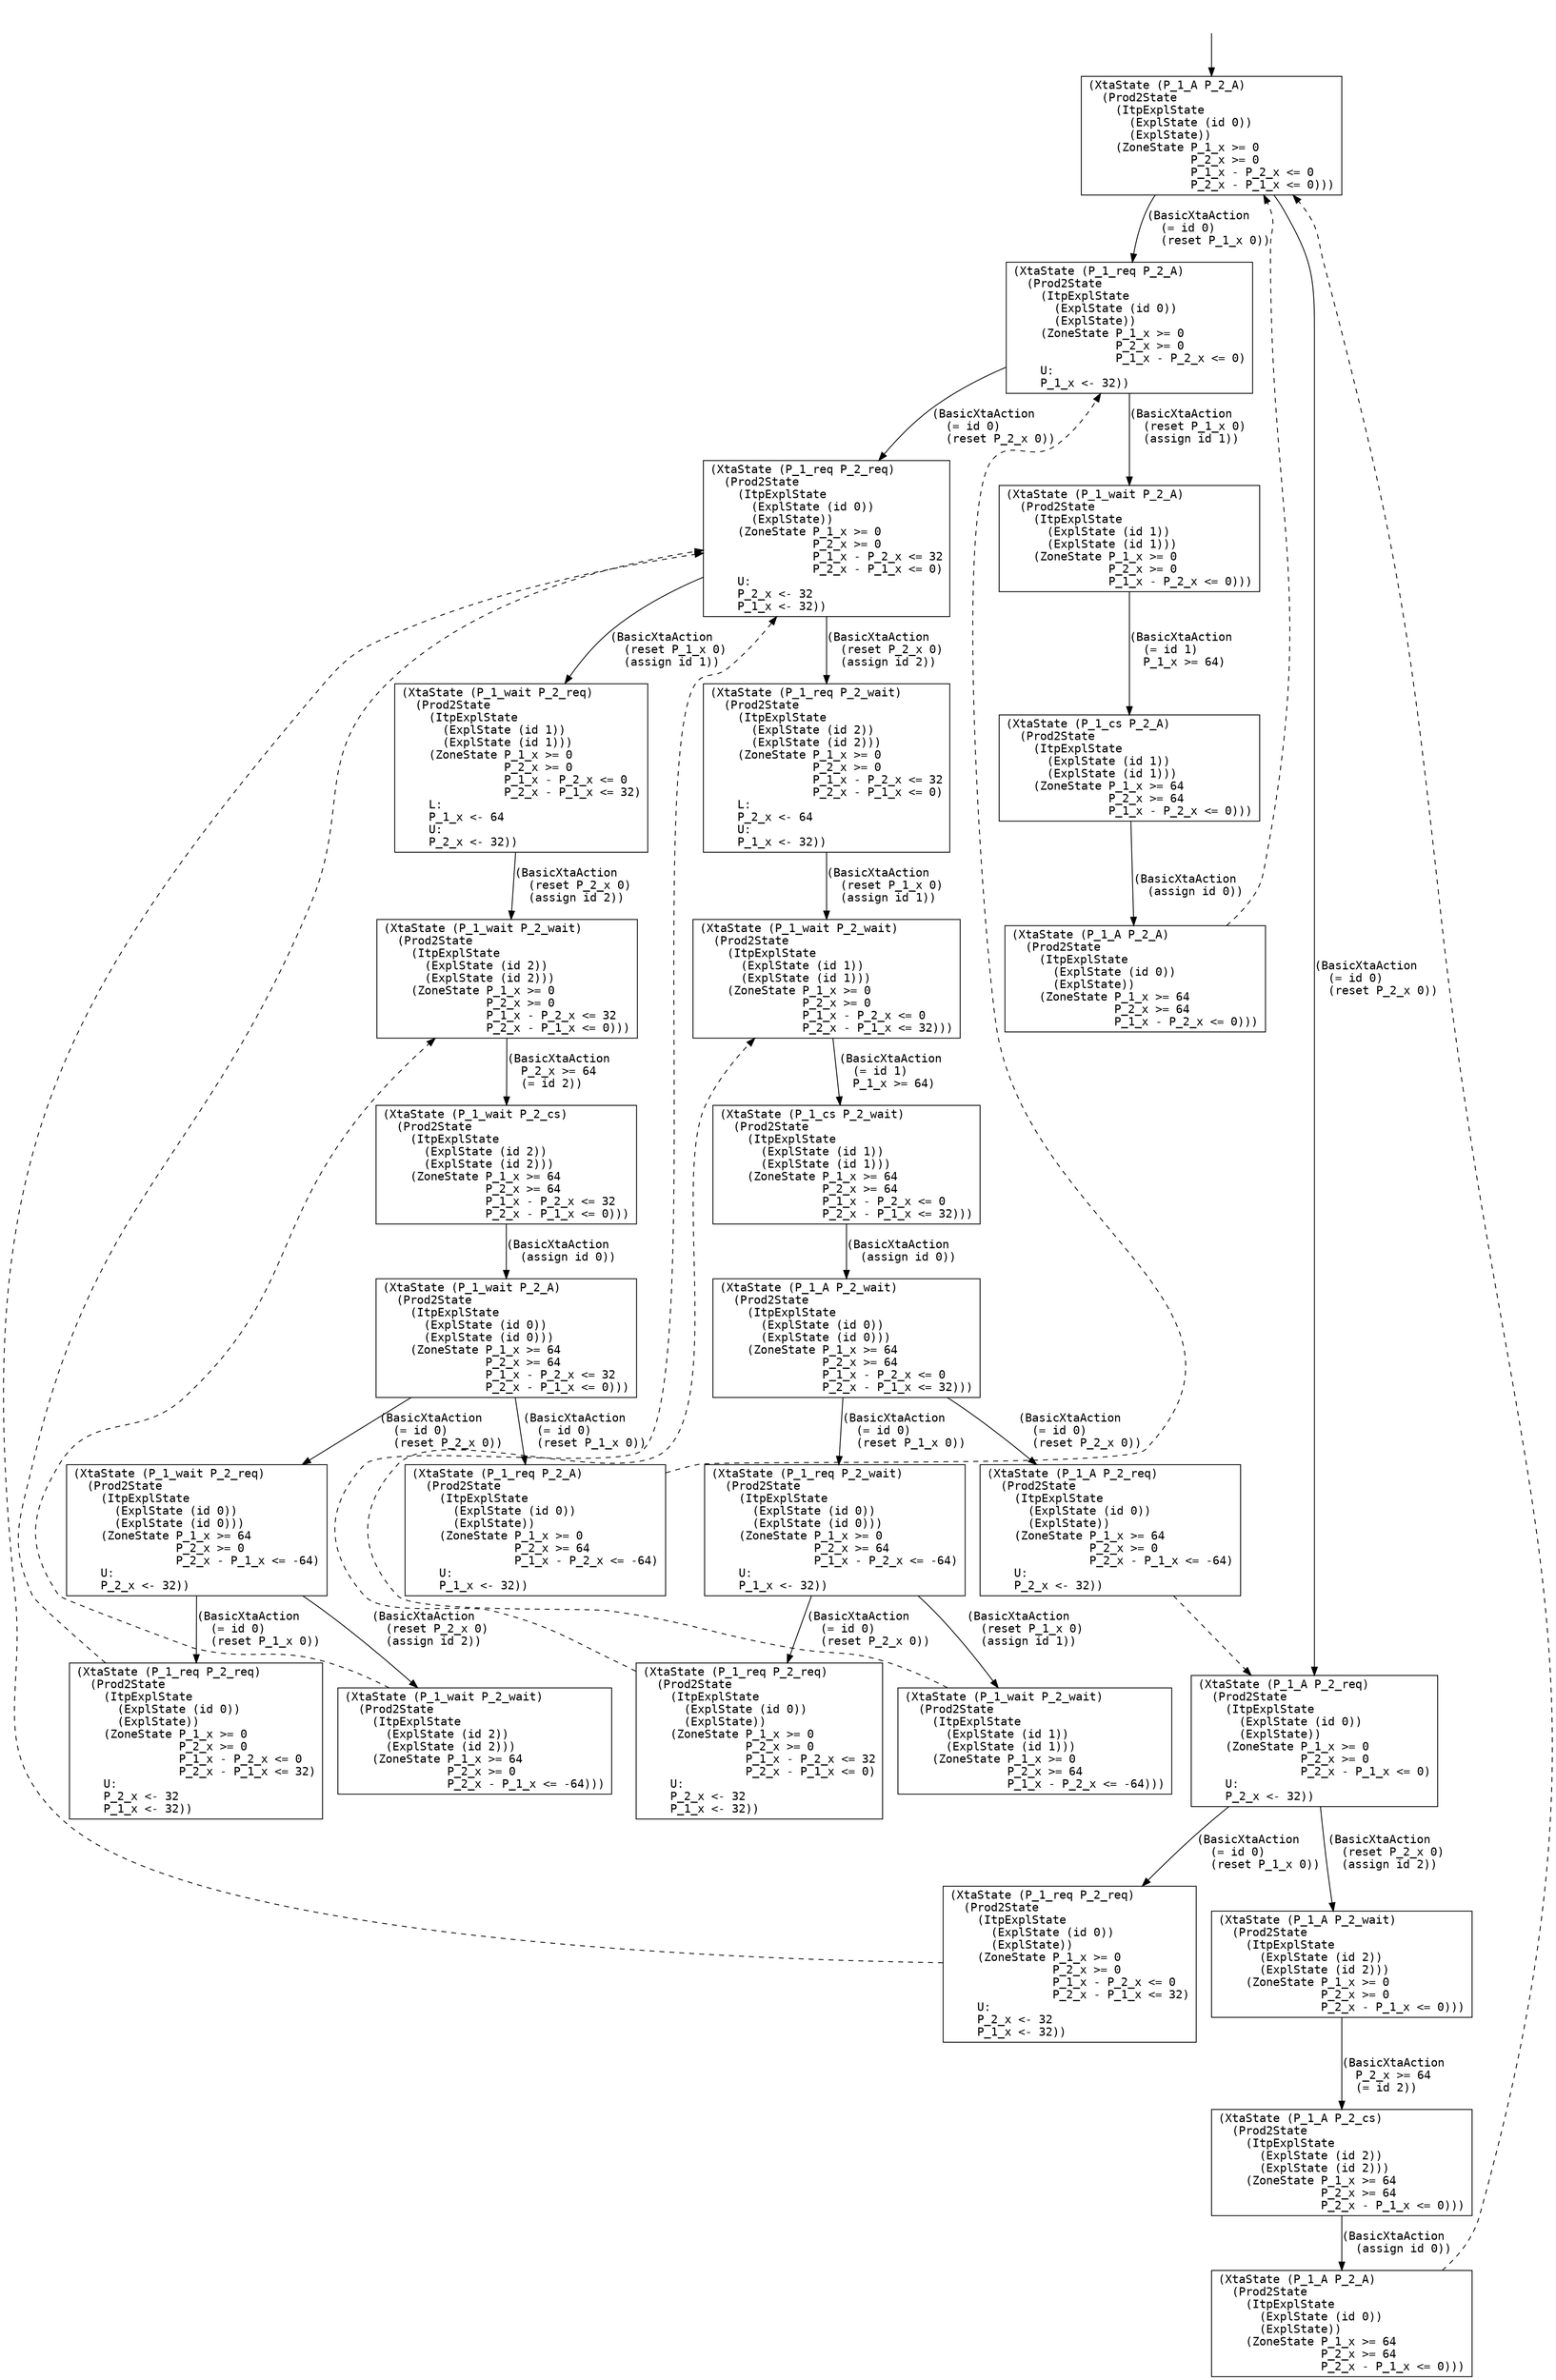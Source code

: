 digraph arg {
	label="";
		node_0 [label="(XtaState (P_1_A P_2_A)\l  (Prod2State\l    (ItpExplState\l      (ExplState (id 0))\l      (ExplState))\l    (ZoneState P_1_x >= 0\l               P_2_x >= 0\l               P_1_x - P_2_x <= 0\l               P_2_x - P_1_x <= 0)))\l",style="solid,filled",fontname="courier",fillcolor="#FFFFFF",color="#000000",shape=rectangle];
		node_1 [label="(XtaState (P_1_req P_2_A)\l  (Prod2State\l    (ItpExplState\l      (ExplState (id 0))\l      (ExplState))\l    (ZoneState P_1_x >= 0\l               P_2_x >= 0\l               P_1_x - P_2_x <= 0)\l    U:\l    P_1_x <- 32))\l",style="solid,filled",fontname="courier",fillcolor="#FFFFFF",color="#000000",shape=rectangle];
		node_3 [label="(XtaState (P_1_wait P_2_A)\l  (Prod2State\l    (ItpExplState\l      (ExplState (id 1))\l      (ExplState (id 1)))\l    (ZoneState P_1_x >= 0\l               P_2_x >= 0\l               P_1_x - P_2_x <= 0)))\l",style="solid,filled",fontname="courier",fillcolor="#FFFFFF",color="#000000",shape=rectangle];
		node_7 [label="(XtaState (P_1_cs P_2_A)\l  (Prod2State\l    (ItpExplState\l      (ExplState (id 1))\l      (ExplState (id 1)))\l    (ZoneState P_1_x >= 64\l               P_2_x >= 64\l               P_1_x - P_2_x <= 0)))\l",style="solid,filled",fontname="courier",fillcolor="#FFFFFF",color="#000000",shape=rectangle];
		node_11 [label="(XtaState (P_1_A P_2_A)\l  (Prod2State\l    (ItpExplState\l      (ExplState (id 0))\l      (ExplState))\l    (ZoneState P_1_x >= 64\l               P_2_x >= 64\l               P_1_x - P_2_x <= 0)))\l",style="solid,filled",fontname="courier",fillcolor="#FFFFFF",color="#000000",shape=rectangle];
		node_4 [label="(XtaState (P_1_req P_2_req)\l  (Prod2State\l    (ItpExplState\l      (ExplState (id 0))\l      (ExplState))\l    (ZoneState P_1_x >= 0\l               P_2_x >= 0\l               P_1_x - P_2_x <= 32\l               P_2_x - P_1_x <= 0)\l    U:\l    P_2_x <- 32\l    P_1_x <- 32))\l",style="solid,filled",fontname="courier",fillcolor="#FFFFFF",color="#000000",shape=rectangle];
		node_9 [label="(XtaState (P_1_req P_2_wait)\l  (Prod2State\l    (ItpExplState\l      (ExplState (id 2))\l      (ExplState (id 2)))\l    (ZoneState P_1_x >= 0\l               P_2_x >= 0\l               P_1_x - P_2_x <= 32\l               P_2_x - P_1_x <= 0)\l    L:\l    P_2_x <- 64\l    U:\l    P_1_x <- 32))\l",style="solid,filled",fontname="courier",fillcolor="#FFFFFF",color="#000000",shape=rectangle];
		node_13 [label="(XtaState (P_1_wait P_2_wait)\l  (Prod2State\l    (ItpExplState\l      (ExplState (id 1))\l      (ExplState (id 1)))\l    (ZoneState P_1_x >= 0\l               P_2_x >= 0\l               P_1_x - P_2_x <= 0\l               P_2_x - P_1_x <= 32)))\l",style="solid,filled",fontname="courier",fillcolor="#FFFFFF",color="#000000",shape=rectangle];
		node_16 [label="(XtaState (P_1_cs P_2_wait)\l  (Prod2State\l    (ItpExplState\l      (ExplState (id 1))\l      (ExplState (id 1)))\l    (ZoneState P_1_x >= 64\l               P_2_x >= 64\l               P_1_x - P_2_x <= 0\l               P_2_x - P_1_x <= 32)))\l",style="solid,filled",fontname="courier",fillcolor="#FFFFFF",color="#000000",shape=rectangle];
		node_18 [label="(XtaState (P_1_A P_2_wait)\l  (Prod2State\l    (ItpExplState\l      (ExplState (id 0))\l      (ExplState (id 0)))\l    (ZoneState P_1_x >= 64\l               P_2_x >= 64\l               P_1_x - P_2_x <= 0\l               P_2_x - P_1_x <= 32)))\l",style="solid,filled",fontname="courier",fillcolor="#FFFFFF",color="#000000",shape=rectangle];
		node_22 [label="(XtaState (P_1_A P_2_req)\l  (Prod2State\l    (ItpExplState\l      (ExplState (id 0))\l      (ExplState))\l    (ZoneState P_1_x >= 64\l               P_2_x >= 0\l               P_2_x - P_1_x <= -64)\l    U:\l    P_2_x <- 32))\l",style="solid,filled",fontname="courier",fillcolor="#FFFFFF",color="#000000",shape=rectangle];
		node_2 [label="(XtaState (P_1_A P_2_req)\l  (Prod2State\l    (ItpExplState\l      (ExplState (id 0))\l      (ExplState))\l    (ZoneState P_1_x >= 0\l               P_2_x >= 0\l               P_2_x - P_1_x <= 0)\l    U:\l    P_2_x <- 32))\l",style="solid,filled",fontname="courier",fillcolor="#FFFFFF",color="#000000",shape=rectangle];
		node_6 [label="(XtaState (P_1_A P_2_wait)\l  (Prod2State\l    (ItpExplState\l      (ExplState (id 2))\l      (ExplState (id 2)))\l    (ZoneState P_1_x >= 0\l               P_2_x >= 0\l               P_2_x - P_1_x <= 0)))\l",style="solid,filled",fontname="courier",fillcolor="#FFFFFF",color="#000000",shape=rectangle];
		node_10 [label="(XtaState (P_1_A P_2_cs)\l  (Prod2State\l    (ItpExplState\l      (ExplState (id 2))\l      (ExplState (id 2)))\l    (ZoneState P_1_x >= 64\l               P_2_x >= 64\l               P_2_x - P_1_x <= 0)))\l",style="solid,filled",fontname="courier",fillcolor="#FFFFFF",color="#000000",shape=rectangle];
		node_14 [label="(XtaState (P_1_A P_2_A)\l  (Prod2State\l    (ItpExplState\l      (ExplState (id 0))\l      (ExplState))\l    (ZoneState P_1_x >= 64\l               P_2_x >= 64\l               P_2_x - P_1_x <= 0)))\l",style="solid,filled",fontname="courier",fillcolor="#FFFFFF",color="#000000",shape=rectangle];
		node_5 [label="(XtaState (P_1_req P_2_req)\l  (Prod2State\l    (ItpExplState\l      (ExplState (id 0))\l      (ExplState))\l    (ZoneState P_1_x >= 0\l               P_2_x >= 0\l               P_1_x - P_2_x <= 0\l               P_2_x - P_1_x <= 32)\l    U:\l    P_2_x <- 32\l    P_1_x <- 32))\l",style="solid,filled",fontname="courier",fillcolor="#FFFFFF",color="#000000",shape=rectangle];
		node_21 [label="(XtaState (P_1_req P_2_wait)\l  (Prod2State\l    (ItpExplState\l      (ExplState (id 0))\l      (ExplState (id 0)))\l    (ZoneState P_1_x >= 0\l               P_2_x >= 64\l               P_1_x - P_2_x <= -64)\l    U:\l    P_1_x <- 32))\l",style="solid,filled",fontname="courier",fillcolor="#FFFFFF",color="#000000",shape=rectangle];
		node_26 [label="(XtaState (P_1_req P_2_req)\l  (Prod2State\l    (ItpExplState\l      (ExplState (id 0))\l      (ExplState))\l    (ZoneState P_1_x >= 0\l               P_2_x >= 0\l               P_1_x - P_2_x <= 32\l               P_2_x - P_1_x <= 0)\l    U:\l    P_2_x <- 32\l    P_1_x <- 32))\l",style="solid,filled",fontname="courier",fillcolor="#FFFFFF",color="#000000",shape=rectangle];
		node_25 [label="(XtaState (P_1_wait P_2_wait)\l  (Prod2State\l    (ItpExplState\l      (ExplState (id 1))\l      (ExplState (id 1)))\l    (ZoneState P_1_x >= 0\l               P_2_x >= 64\l               P_1_x - P_2_x <= -64)))\l",style="solid,filled",fontname="courier",fillcolor="#FFFFFF",color="#000000",shape=rectangle];
		node_8 [label="(XtaState (P_1_wait P_2_req)\l  (Prod2State\l    (ItpExplState\l      (ExplState (id 1))\l      (ExplState (id 1)))\l    (ZoneState P_1_x >= 0\l               P_2_x >= 0\l               P_1_x - P_2_x <= 0\l               P_2_x - P_1_x <= 32)\l    L:\l    P_1_x <- 64\l    U:\l    P_2_x <- 32))\l",style="solid,filled",fontname="courier",fillcolor="#FFFFFF",color="#000000",shape=rectangle];
		node_12 [label="(XtaState (P_1_wait P_2_wait)\l  (Prod2State\l    (ItpExplState\l      (ExplState (id 2))\l      (ExplState (id 2)))\l    (ZoneState P_1_x >= 0\l               P_2_x >= 0\l               P_1_x - P_2_x <= 32\l               P_2_x - P_1_x <= 0)))\l",style="solid,filled",fontname="courier",fillcolor="#FFFFFF",color="#000000",shape=rectangle];
		node_15 [label="(XtaState (P_1_wait P_2_cs)\l  (Prod2State\l    (ItpExplState\l      (ExplState (id 2))\l      (ExplState (id 2)))\l    (ZoneState P_1_x >= 64\l               P_2_x >= 64\l               P_1_x - P_2_x <= 32\l               P_2_x - P_1_x <= 0)))\l",style="solid,filled",fontname="courier",fillcolor="#FFFFFF",color="#000000",shape=rectangle];
		node_17 [label="(XtaState (P_1_wait P_2_A)\l  (Prod2State\l    (ItpExplState\l      (ExplState (id 0))\l      (ExplState (id 0)))\l    (ZoneState P_1_x >= 64\l               P_2_x >= 64\l               P_1_x - P_2_x <= 32\l               P_2_x - P_1_x <= 0)))\l",style="solid,filled",fontname="courier",fillcolor="#FFFFFF",color="#000000",shape=rectangle];
		node_20 [label="(XtaState (P_1_wait P_2_req)\l  (Prod2State\l    (ItpExplState\l      (ExplState (id 0))\l      (ExplState (id 0)))\l    (ZoneState P_1_x >= 64\l               P_2_x >= 0\l               P_2_x - P_1_x <= -64)\l    U:\l    P_2_x <- 32))\l",style="solid,filled",fontname="courier",fillcolor="#FFFFFF",color="#000000",shape=rectangle];
		node_23 [label="(XtaState (P_1_req P_2_req)\l  (Prod2State\l    (ItpExplState\l      (ExplState (id 0))\l      (ExplState))\l    (ZoneState P_1_x >= 0\l               P_2_x >= 0\l               P_1_x - P_2_x <= 0\l               P_2_x - P_1_x <= 32)\l    U:\l    P_2_x <- 32\l    P_1_x <- 32))\l",style="solid,filled",fontname="courier",fillcolor="#FFFFFF",color="#000000",shape=rectangle];
		node_24 [label="(XtaState (P_1_wait P_2_wait)\l  (Prod2State\l    (ItpExplState\l      (ExplState (id 2))\l      (ExplState (id 2)))\l    (ZoneState P_1_x >= 64\l               P_2_x >= 0\l               P_2_x - P_1_x <= -64)))\l",style="solid,filled",fontname="courier",fillcolor="#FFFFFF",color="#000000",shape=rectangle];
		node_19 [label="(XtaState (P_1_req P_2_A)\l  (Prod2State\l    (ItpExplState\l      (ExplState (id 0))\l      (ExplState))\l    (ZoneState P_1_x >= 0\l               P_2_x >= 64\l               P_1_x - P_2_x <= -64)\l    U:\l    P_1_x <- 32))\l",style="solid,filled",fontname="courier",fillcolor="#FFFFFF",color="#000000",shape=rectangle];
		phantom_init0 [label="\n",style="solid,filled",fillcolor="#FFFFFF",color="#FFFFFF",shape=ellipse];
	node_0 -> node_1 [label="(BasicXtaAction\l  (= id 0)\l  (reset P_1_x 0))\l",color="#000000",style=solid,fontname="courier"];
	node_0 -> node_2 [label="(BasicXtaAction\l  (= id 0)\l  (reset P_2_x 0))\l",color="#000000",style=solid,fontname="courier"];
	node_1 -> node_3 [label="(BasicXtaAction\l  (reset P_1_x 0)\l  (assign id 1))\l",color="#000000",style=solid,fontname="courier"];
	node_1 -> node_4 [label="(BasicXtaAction\l  (= id 0)\l  (reset P_2_x 0))\l",color="#000000",style=solid,fontname="courier"];
	node_3 -> node_7 [label="(BasicXtaAction\l  (= id 1)\l  P_1_x >= 64)\l",color="#000000",style=solid,fontname="courier"];
	node_7 -> node_11 [label="(BasicXtaAction\l  (assign id 0))\l",color="#000000",style=solid,fontname="courier"];
	node_11 -> node_0 [label="\n",color="#000000",style=dashed,weight="0"];
	node_4 -> node_9 [label="(BasicXtaAction\l  (reset P_2_x 0)\l  (assign id 2))\l",color="#000000",style=solid,fontname="courier"];
	node_4 -> node_8 [label="(BasicXtaAction\l  (reset P_1_x 0)\l  (assign id 1))\l",color="#000000",style=solid,fontname="courier"];
	node_9 -> node_13 [label="(BasicXtaAction\l  (reset P_1_x 0)\l  (assign id 1))\l",color="#000000",style=solid,fontname="courier"];
	node_13 -> node_16 [label="(BasicXtaAction\l  (= id 1)\l  P_1_x >= 64)\l",color="#000000",style=solid,fontname="courier"];
	node_16 -> node_18 [label="(BasicXtaAction\l  (assign id 0))\l",color="#000000",style=solid,fontname="courier"];
	node_18 -> node_22 [label="(BasicXtaAction\l  (= id 0)\l  (reset P_2_x 0))\l",color="#000000",style=solid,fontname="courier"];
	node_18 -> node_21 [label="(BasicXtaAction\l  (= id 0)\l  (reset P_1_x 0))\l",color="#000000",style=solid,fontname="courier"];
	node_22 -> node_2 [label="\n",color="#000000",style=dashed,weight="0"];
	node_2 -> node_6 [label="(BasicXtaAction\l  (reset P_2_x 0)\l  (assign id 2))\l",color="#000000",style=solid,fontname="courier"];
	node_2 -> node_5 [label="(BasicXtaAction\l  (= id 0)\l  (reset P_1_x 0))\l",color="#000000",style=solid,fontname="courier"];
	node_6 -> node_10 [label="(BasicXtaAction\l  P_2_x >= 64\l  (= id 2))\l",color="#000000",style=solid,fontname="courier"];
	node_10 -> node_14 [label="(BasicXtaAction\l  (assign id 0))\l",color="#000000",style=solid,fontname="courier"];
	node_14 -> node_0 [label="\n",color="#000000",style=dashed,weight="0"];
	node_5 -> node_4 [label="\n",color="#000000",style=dashed,weight="0"];
	node_21 -> node_26 [label="(BasicXtaAction\l  (= id 0)\l  (reset P_2_x 0))\l",color="#000000",style=solid,fontname="courier"];
	node_21 -> node_25 [label="(BasicXtaAction\l  (reset P_1_x 0)\l  (assign id 1))\l",color="#000000",style=solid,fontname="courier"];
	node_26 -> node_4 [label="\n",color="#000000",style=dashed,weight="0"];
	node_25 -> node_13 [label="\n",color="#000000",style=dashed,weight="0"];
	node_8 -> node_12 [label="(BasicXtaAction\l  (reset P_2_x 0)\l  (assign id 2))\l",color="#000000",style=solid,fontname="courier"];
	node_12 -> node_15 [label="(BasicXtaAction\l  P_2_x >= 64\l  (= id 2))\l",color="#000000",style=solid,fontname="courier"];
	node_15 -> node_17 [label="(BasicXtaAction\l  (assign id 0))\l",color="#000000",style=solid,fontname="courier"];
	node_17 -> node_20 [label="(BasicXtaAction\l  (= id 0)\l  (reset P_2_x 0))\l",color="#000000",style=solid,fontname="courier"];
	node_17 -> node_19 [label="(BasicXtaAction\l  (= id 0)\l  (reset P_1_x 0))\l",color="#000000",style=solid,fontname="courier"];
	node_20 -> node_23 [label="(BasicXtaAction\l  (= id 0)\l  (reset P_1_x 0))\l",color="#000000",style=solid,fontname="courier"];
	node_20 -> node_24 [label="(BasicXtaAction\l  (reset P_2_x 0)\l  (assign id 2))\l",color="#000000",style=solid,fontname="courier"];
	node_23 -> node_4 [label="\n",color="#000000",style=dashed,weight="0"];
	node_24 -> node_12 [label="\n",color="#000000",style=dashed,weight="0"];
	node_19 -> node_1 [label="\n",color="#000000",style=dashed,weight="0"];
	phantom_init0 -> node_0 [label="\n",color="#000000",style=solid];
}